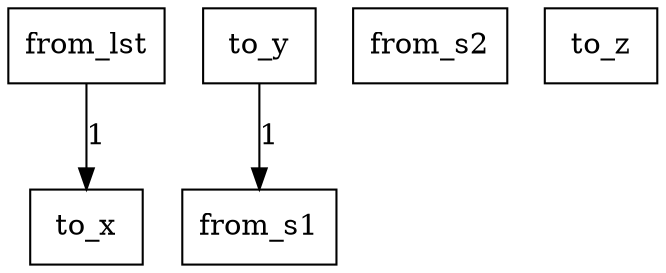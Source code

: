 digraph {
    graph [rankdir=TB
          ,bgcolor=transparent];
    node [shape=box
         ,fillcolor=white
         ,style=filled];
    0 [label=<from_lst>];
    1 [label=<from_s1>];
    2 [label=<from_s2>];
    3 [label=<to_x>];
    4 [label=<to_y>];
    5 [label=<to_z>];
    0 -> 3 [label=1];
    4 -> 1 [label=1];
}